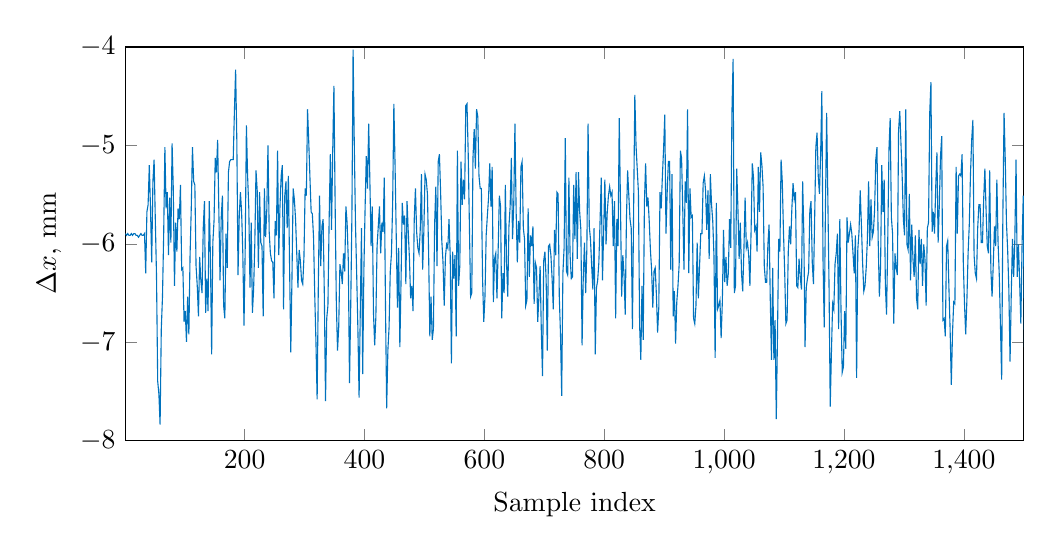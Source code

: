 % This file was created by matlab2tikz.
% Minimal pgfplots version: 1.3
%
\definecolor{mycolor1}{rgb}{0.0,0.447,0.741}%
%
\begin{tikzpicture}

\begin{axis}[%
width=11.411cm,
height=5cm,
at={(0cm,0cm)},
scale only axis,
xmin=1,
xmax=1500,
xlabel={Sample index},
ymin=-8,
ymax=-4,
ylabel={$\Delta x$, mm},
legend style={legend cell align=left,align=left,draw=white!15!black}
]
\addplot [color=mycolor1,solid,forget plot]
  table[row sep=crcr]{%
1	-5.896\\
3	-5.914\\
5	-5.896\\
7	-5.914\\
9	-5.914\\
11	-5.896\\
13	-5.914\\
15	-5.896\\
17	-5.896\\
19	-5.914\\
21	-5.914\\
23	-5.933\\
25	-5.914\\
27	-5.896\\
29	-5.914\\
31	-5.914\\
33	-5.896\\
35	-6.299\\
37	-5.676\\
39	-5.603\\
41	-5.2\\
43	-5.64\\
45	-6.189\\
47	-5.365\\
49	-5.145\\
51	-5.75\\
53	-6.317\\
55	-7.397\\
57	-7.526\\
59	-7.837\\
61	-6.866\\
63	-6.537\\
65	-5.896\\
67	-5.017\\
69	-5.64\\
71	-5.475\\
73	-6.116\\
75	-5.53\\
77	-5.988\\
79	-4.98\\
81	-5.438\\
83	-6.427\\
85	-5.786\\
87	-6.079\\
89	-5.64\\
91	-5.75\\
93	-5.402\\
95	-6.262\\
97	-6.244\\
99	-6.793\\
101	-6.683\\
103	-6.995\\
105	-6.537\\
107	-6.921\\
109	-6.116\\
111	-5.64\\
113	-5.017\\
115	-5.365\\
117	-5.402\\
119	-6.226\\
121	-6.427\\
123	-6.738\\
125	-6.134\\
127	-6.372\\
129	-6.5\\
131	-5.841\\
133	-5.566\\
135	-6.702\\
137	-6.354\\
139	-6.683\\
141	-5.566\\
143	-6.152\\
145	-7.123\\
147	-5.988\\
149	-5.768\\
151	-5.127\\
153	-5.273\\
155	-4.944\\
157	-5.658\\
159	-6.372\\
161	-5.731\\
163	-5.511\\
165	-6.628\\
167	-6.757\\
169	-5.896\\
171	-6.244\\
173	-5.273\\
175	-5.164\\
177	-5.145\\
179	-5.145\\
181	-5.145\\
183	-4.651\\
185	-4.23\\
187	-4.944\\
189	-6.317\\
191	-5.731\\
193	-5.475\\
195	-5.676\\
197	-6.097\\
199	-6.83\\
201	-6.042\\
203	-4.797\\
205	-5.31\\
207	-5.64\\
209	-6.445\\
211	-5.786\\
213	-6.702\\
215	-6.464\\
217	-6.006\\
219	-5.255\\
221	-5.457\\
223	-6.244\\
225	-5.475\\
227	-5.988\\
229	-6.024\\
231	-6.738\\
233	-5.438\\
235	-5.933\\
237	-5.658\\
239	-4.999\\
241	-5.878\\
243	-6.097\\
245	-6.171\\
247	-6.189\\
249	-6.555\\
251	-5.768\\
253	-5.914\\
255	-5.054\\
257	-6.116\\
259	-5.621\\
261	-5.31\\
263	-5.2\\
265	-6.665\\
267	-5.511\\
269	-5.365\\
271	-5.841\\
273	-5.31\\
275	-6.207\\
277	-7.104\\
279	-6.354\\
281	-5.438\\
283	-5.548\\
285	-5.75\\
287	-6.097\\
289	-6.445\\
291	-6.061\\
293	-6.171\\
295	-6.372\\
297	-6.409\\
299	-6.134\\
301	-5.438\\
303	-5.511\\
305	-4.633\\
307	-4.962\\
309	-5.328\\
311	-5.676\\
313	-5.695\\
315	-5.933\\
317	-6.519\\
319	-6.995\\
321	-7.581\\
323	-6.409\\
325	-5.511\\
327	-6.226\\
329	-5.823\\
331	-5.75\\
333	-6.519\\
335	-7.599\\
337	-6.757\\
339	-6.628\\
341	-5.768\\
343	-5.09\\
345	-5.859\\
347	-5.054\\
349	-4.395\\
351	-5.585\\
353	-6.592\\
355	-7.086\\
357	-6.848\\
359	-6.207\\
361	-6.281\\
363	-6.409\\
365	-6.097\\
367	-6.281\\
369	-5.621\\
371	-5.786\\
373	-6.171\\
375	-7.416\\
377	-6.647\\
379	-5.713\\
381	-4.028\\
383	-4.999\\
385	-5.804\\
387	-6.317\\
389	-6.866\\
391	-7.562\\
393	-6.683\\
395	-5.841\\
397	-7.324\\
399	-6.262\\
401	-5.64\\
403	-5.109\\
405	-5.438\\
407	-4.779\\
409	-5.365\\
411	-6.024\\
413	-5.621\\
415	-6.702\\
417	-7.031\\
419	-6.738\\
421	-6.024\\
423	-5.823\\
425	-5.621\\
427	-6.097\\
429	-5.786\\
431	-5.878\\
433	-5.328\\
435	-6.61\\
437	-7.672\\
439	-7.086\\
441	-6.848\\
443	-6.281\\
445	-6.097\\
447	-5.585\\
449	-4.578\\
451	-5.2\\
453	-5.933\\
455	-6.647\\
457	-6.042\\
459	-7.05\\
461	-6.372\\
463	-5.585\\
465	-5.804\\
467	-5.713\\
469	-6.409\\
471	-5.566\\
473	-5.878\\
475	-6.152\\
477	-6.555\\
479	-6.427\\
481	-6.683\\
483	-5.75\\
485	-5.438\\
487	-5.878\\
489	-6.042\\
491	-6.097\\
493	-5.859\\
495	-5.292\\
497	-6.262\\
499	-5.878\\
501	-5.292\\
503	-5.347\\
505	-5.493\\
507	-6.097\\
509	-6.94\\
511	-6.537\\
513	-6.976\\
515	-6.866\\
517	-5.804\\
519	-5.42\\
521	-6.226\\
523	-5.164\\
525	-5.09\\
527	-5.475\\
529	-5.969\\
531	-6.189\\
533	-6.628\\
535	-6.134\\
537	-6.006\\
539	-6.042\\
541	-5.75\\
543	-6.116\\
545	-7.214\\
547	-6.079\\
549	-6.354\\
551	-6.116\\
553	-6.94\\
555	-5.054\\
557	-6.427\\
559	-6.226\\
561	-5.164\\
563	-5.603\\
565	-5.347\\
567	-5.548\\
569	-4.596\\
571	-4.578\\
573	-5.072\\
575	-5.804\\
577	-6.537\\
579	-6.5\\
581	-5.127\\
583	-4.834\\
585	-5.237\\
587	-4.633\\
589	-4.706\\
591	-5.31\\
593	-5.438\\
595	-5.438\\
597	-6.354\\
599	-6.793\\
601	-6.537\\
603	-5.914\\
605	-5.713\\
607	-5.53\\
609	-5.182\\
611	-5.621\\
613	-5.219\\
615	-6.592\\
617	-6.152\\
619	-6.097\\
621	-6.555\\
623	-6.061\\
625	-5.511\\
627	-5.621\\
629	-6.757\\
631	-6.299\\
633	-6.5\\
635	-5.402\\
637	-6.189\\
639	-6.537\\
641	-5.823\\
643	-5.621\\
645	-5.127\\
647	-5.951\\
649	-5.603\\
651	-4.779\\
653	-5.676\\
655	-6.189\\
657	-5.768\\
659	-5.988\\
661	-5.219\\
663	-5.164\\
665	-5.841\\
667	-5.951\\
669	-6.628\\
671	-6.573\\
673	-5.64\\
675	-6.335\\
677	-5.914\\
679	-6.024\\
681	-5.823\\
683	-6.61\\
685	-6.189\\
687	-6.244\\
689	-6.793\\
691	-6.537\\
693	-6.226\\
695	-6.885\\
697	-7.343\\
699	-6.171\\
701	-6.079\\
703	-6.354\\
705	-7.086\\
707	-6.024\\
709	-6.006\\
711	-6.116\\
713	-6.354\\
715	-6.665\\
717	-5.859\\
719	-6.116\\
721	-5.475\\
723	-5.493\\
725	-6.537\\
727	-6.921\\
729	-7.544\\
731	-6.299\\
733	-6.042\\
735	-4.926\\
737	-6.281\\
739	-6.317\\
741	-5.328\\
743	-6.116\\
745	-6.354\\
747	-6.335\\
749	-5.402\\
751	-5.951\\
753	-5.273\\
755	-6.152\\
757	-5.273\\
759	-5.676\\
761	-5.859\\
763	-7.031\\
765	-6.335\\
767	-5.988\\
769	-6.5\\
771	-6.042\\
773	-4.779\\
775	-5.823\\
777	-5.951\\
779	-6.226\\
781	-6.464\\
783	-5.841\\
785	-7.123\\
787	-6.445\\
789	-6.372\\
791	-6.189\\
793	-5.768\\
795	-5.328\\
797	-6.372\\
799	-5.878\\
801	-5.347\\
803	-6.006\\
805	-5.676\\
807	-5.511\\
809	-5.42\\
811	-5.511\\
813	-5.475\\
815	-6.024\\
817	-5.566\\
819	-6.757\\
821	-5.75\\
823	-6.024\\
825	-4.724\\
827	-5.566\\
829	-6.537\\
831	-6.116\\
833	-6.317\\
835	-6.72\\
837	-5.75\\
839	-5.255\\
841	-5.511\\
843	-5.75\\
845	-5.841\\
847	-6.866\\
849	-5.658\\
851	-4.486\\
853	-4.999\\
855	-5.237\\
857	-5.475\\
859	-6.83\\
861	-7.178\\
863	-6.427\\
865	-6.976\\
867	-5.585\\
869	-5.182\\
871	-5.621\\
873	-5.53\\
875	-5.768\\
877	-6.061\\
879	-6.262\\
881	-6.647\\
883	-6.281\\
885	-6.244\\
887	-6.519\\
889	-6.903\\
891	-6.647\\
893	-5.475\\
895	-5.64\\
897	-5.31\\
899	-5.035\\
901	-4.688\\
903	-5.896\\
905	-5.475\\
907	-5.164\\
909	-5.164\\
911	-6.262\\
913	-5.292\\
915	-6.738\\
917	-6.482\\
919	-7.013\\
921	-6.592\\
923	-6.427\\
925	-6.207\\
927	-5.054\\
929	-5.127\\
931	-5.658\\
933	-6.262\\
935	-5.365\\
937	-5.585\\
939	-4.633\\
941	-6.299\\
943	-5.438\\
945	-5.731\\
947	-5.713\\
949	-6.757\\
951	-6.812\\
953	-6.628\\
955	-5.988\\
957	-6.555\\
959	-6.226\\
961	-5.896\\
963	-5.896\\
965	-5.383\\
967	-5.31\\
969	-5.457\\
971	-5.859\\
973	-5.457\\
975	-6.152\\
977	-5.292\\
979	-5.603\\
981	-5.768\\
983	-6.116\\
985	-7.159\\
987	-5.585\\
989	-6.665\\
991	-6.628\\
993	-6.573\\
995	-6.958\\
997	-6.592\\
999	-5.859\\
1001	-6.39\\
1003	-6.134\\
1005	-6.427\\
1007	-6.299\\
1009	-5.75\\
1011	-6.042\\
1013	-4.669\\
1015	-4.12\\
1017	-6.5\\
1019	-6.427\\
1021	-5.237\\
1023	-5.64\\
1025	-6.152\\
1027	-5.786\\
1029	-6.299\\
1031	-6.482\\
1033	-6.061\\
1035	-5.53\\
1037	-6.042\\
1039	-5.988\\
1041	-6.116\\
1043	-6.427\\
1045	-5.859\\
1047	-5.182\\
1049	-5.328\\
1051	-5.859\\
1053	-5.823\\
1055	-6.079\\
1057	-5.219\\
1059	-5.676\\
1061	-5.072\\
1063	-5.2\\
1065	-5.42\\
1067	-6.226\\
1069	-6.39\\
1071	-6.39\\
1073	-6.006\\
1075	-5.804\\
1077	-6.573\\
1079	-7.178\\
1081	-6.244\\
1083	-7.178\\
1085	-6.775\\
1087	-7.782\\
1089	-6.94\\
1091	-5.951\\
1093	-6.079\\
1095	-5.145\\
1097	-5.365\\
1099	-5.878\\
1101	-6.281\\
1103	-6.812\\
1105	-6.775\\
1107	-6.079\\
1109	-5.823\\
1111	-6.006\\
1113	-5.64\\
1115	-5.383\\
1117	-5.548\\
1119	-5.475\\
1121	-6.427\\
1123	-6.445\\
1125	-6.152\\
1127	-6.335\\
1129	-6.464\\
1131	-5.365\\
1133	-5.914\\
1135	-7.05\\
1137	-6.445\\
1139	-6.354\\
1141	-6.281\\
1143	-5.658\\
1145	-5.566\\
1147	-6.189\\
1149	-6.409\\
1151	-5.75\\
1153	-5.017\\
1155	-4.871\\
1157	-5.31\\
1159	-5.493\\
1161	-5.09\\
1163	-4.449\\
1165	-6.171\\
1167	-6.848\\
1169	-5.64\\
1171	-4.669\\
1173	-5.53\\
1175	-6.427\\
1177	-7.654\\
1179	-7.104\\
1181	-6.61\\
1183	-6.665\\
1185	-6.207\\
1187	-6.097\\
1189	-5.896\\
1191	-6.866\\
1193	-5.75\\
1195	-6.683\\
1197	-7.306\\
1199	-7.251\\
1201	-6.683\\
1203	-7.068\\
1205	-5.731\\
1207	-5.988\\
1209	-5.896\\
1211	-5.804\\
1213	-5.896\\
1215	-6.097\\
1217	-6.299\\
1219	-5.914\\
1221	-7.361\\
1223	-6.061\\
1225	-5.878\\
1227	-5.457\\
1229	-5.804\\
1231	-6.189\\
1233	-6.482\\
1235	-6.427\\
1237	-6.244\\
1239	-5.951\\
1241	-5.365\\
1243	-6.024\\
1245	-5.548\\
1247	-5.933\\
1249	-5.878\\
1251	-5.658\\
1253	-5.145\\
1255	-5.017\\
1257	-5.969\\
1259	-6.537\\
1261	-6.226\\
1263	-5.2\\
1265	-5.676\\
1267	-5.347\\
1269	-6.427\\
1271	-6.72\\
1273	-5.951\\
1275	-5.035\\
1277	-4.724\\
1279	-5.731\\
1281	-5.896\\
1283	-6.812\\
1285	-6.097\\
1287	-6.244\\
1289	-6.317\\
1291	-4.852\\
1293	-4.651\\
1295	-4.98\\
1297	-5.31\\
1299	-5.75\\
1301	-5.914\\
1303	-4.633\\
1305	-6.006\\
1307	-6.061\\
1309	-5.493\\
1311	-6.372\\
1313	-5.804\\
1315	-6.152\\
1317	-6.335\\
1319	-5.914\\
1321	-6.555\\
1323	-6.665\\
1325	-5.859\\
1327	-6.207\\
1329	-5.951\\
1331	-6.427\\
1333	-6.006\\
1335	-6.152\\
1337	-6.628\\
1339	-5.841\\
1341	-5.786\\
1343	-4.669\\
1345	-4.358\\
1347	-5.878\\
1349	-5.676\\
1351	-5.896\\
1353	-5.42\\
1355	-5.072\\
1357	-5.988\\
1359	-5.603\\
1361	-5.109\\
1363	-4.907\\
1365	-6.775\\
1367	-6.757\\
1369	-6.94\\
1371	-6.024\\
1373	-5.969\\
1375	-6.445\\
1377	-6.866\\
1379	-7.434\\
1381	-6.903\\
1383	-6.592\\
1385	-6.61\\
1387	-5.219\\
1389	-5.896\\
1391	-5.31\\
1393	-5.292\\
1395	-5.31\\
1397	-5.09\\
1399	-6.189\\
1401	-6.61\\
1403	-6.921\\
1405	-6.573\\
1407	-6.097\\
1409	-5.804\\
1411	-5.292\\
1413	-4.944\\
1415	-4.742\\
1417	-6.116\\
1419	-6.299\\
1421	-6.354\\
1423	-5.841\\
1425	-5.603\\
1427	-5.603\\
1429	-5.988\\
1431	-5.988\\
1433	-5.548\\
1435	-5.237\\
1437	-5.658\\
1439	-6.024\\
1441	-6.097\\
1443	-5.255\\
1445	-6.262\\
1447	-6.537\\
1449	-6.207\\
1451	-5.823\\
1453	-6.024\\
1455	-5.347\\
1457	-5.988\\
1459	-6.317\\
1461	-6.83\\
1463	-7.379\\
1465	-5.713\\
1467	-4.669\\
1469	-5.145\\
1471	-5.786\\
1473	-6.061\\
1475	-6.464\\
1477	-7.196\\
1479	-6.519\\
1481	-5.951\\
1483	-6.335\\
1485	-5.951\\
1487	-5.145\\
1489	-6.335\\
1491	-6.006\\
1493	-6.39\\
1495	-6.812\\
1497	-6.024\\
1499	-5.511\\
1501	-7.05\\
};
\end{axis}
\end{tikzpicture}%